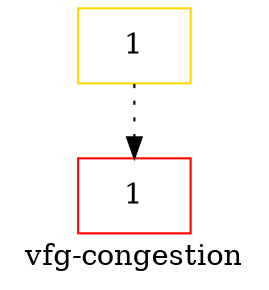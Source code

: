 digraph "vfg-congestion" {
    label="vfg-congestion";
node [shape=box];
"56: $r0 = <org.activiti.standalone.jpa.HistoricJPAVariableTest: javax.persistence.EntityManagerFactory entityManagerFactory>" [label=1] [color=gold]
"56: manager = interfaceinvoke $r0.<javax.persistence.EntityManagerFactory: javax.persistence.EntityManager createEntityManager()>()" [label=1] [color=red]
"56: $r0 = <org.activiti.standalone.jpa.HistoricJPAVariableTest: javax.persistence.EntityManagerFactory entityManagerFactory>"->"56: manager = interfaceinvoke $r0.<javax.persistence.EntityManagerFactory: javax.persistence.EntityManager createEntityManager()>()" [style=dotted];

}
